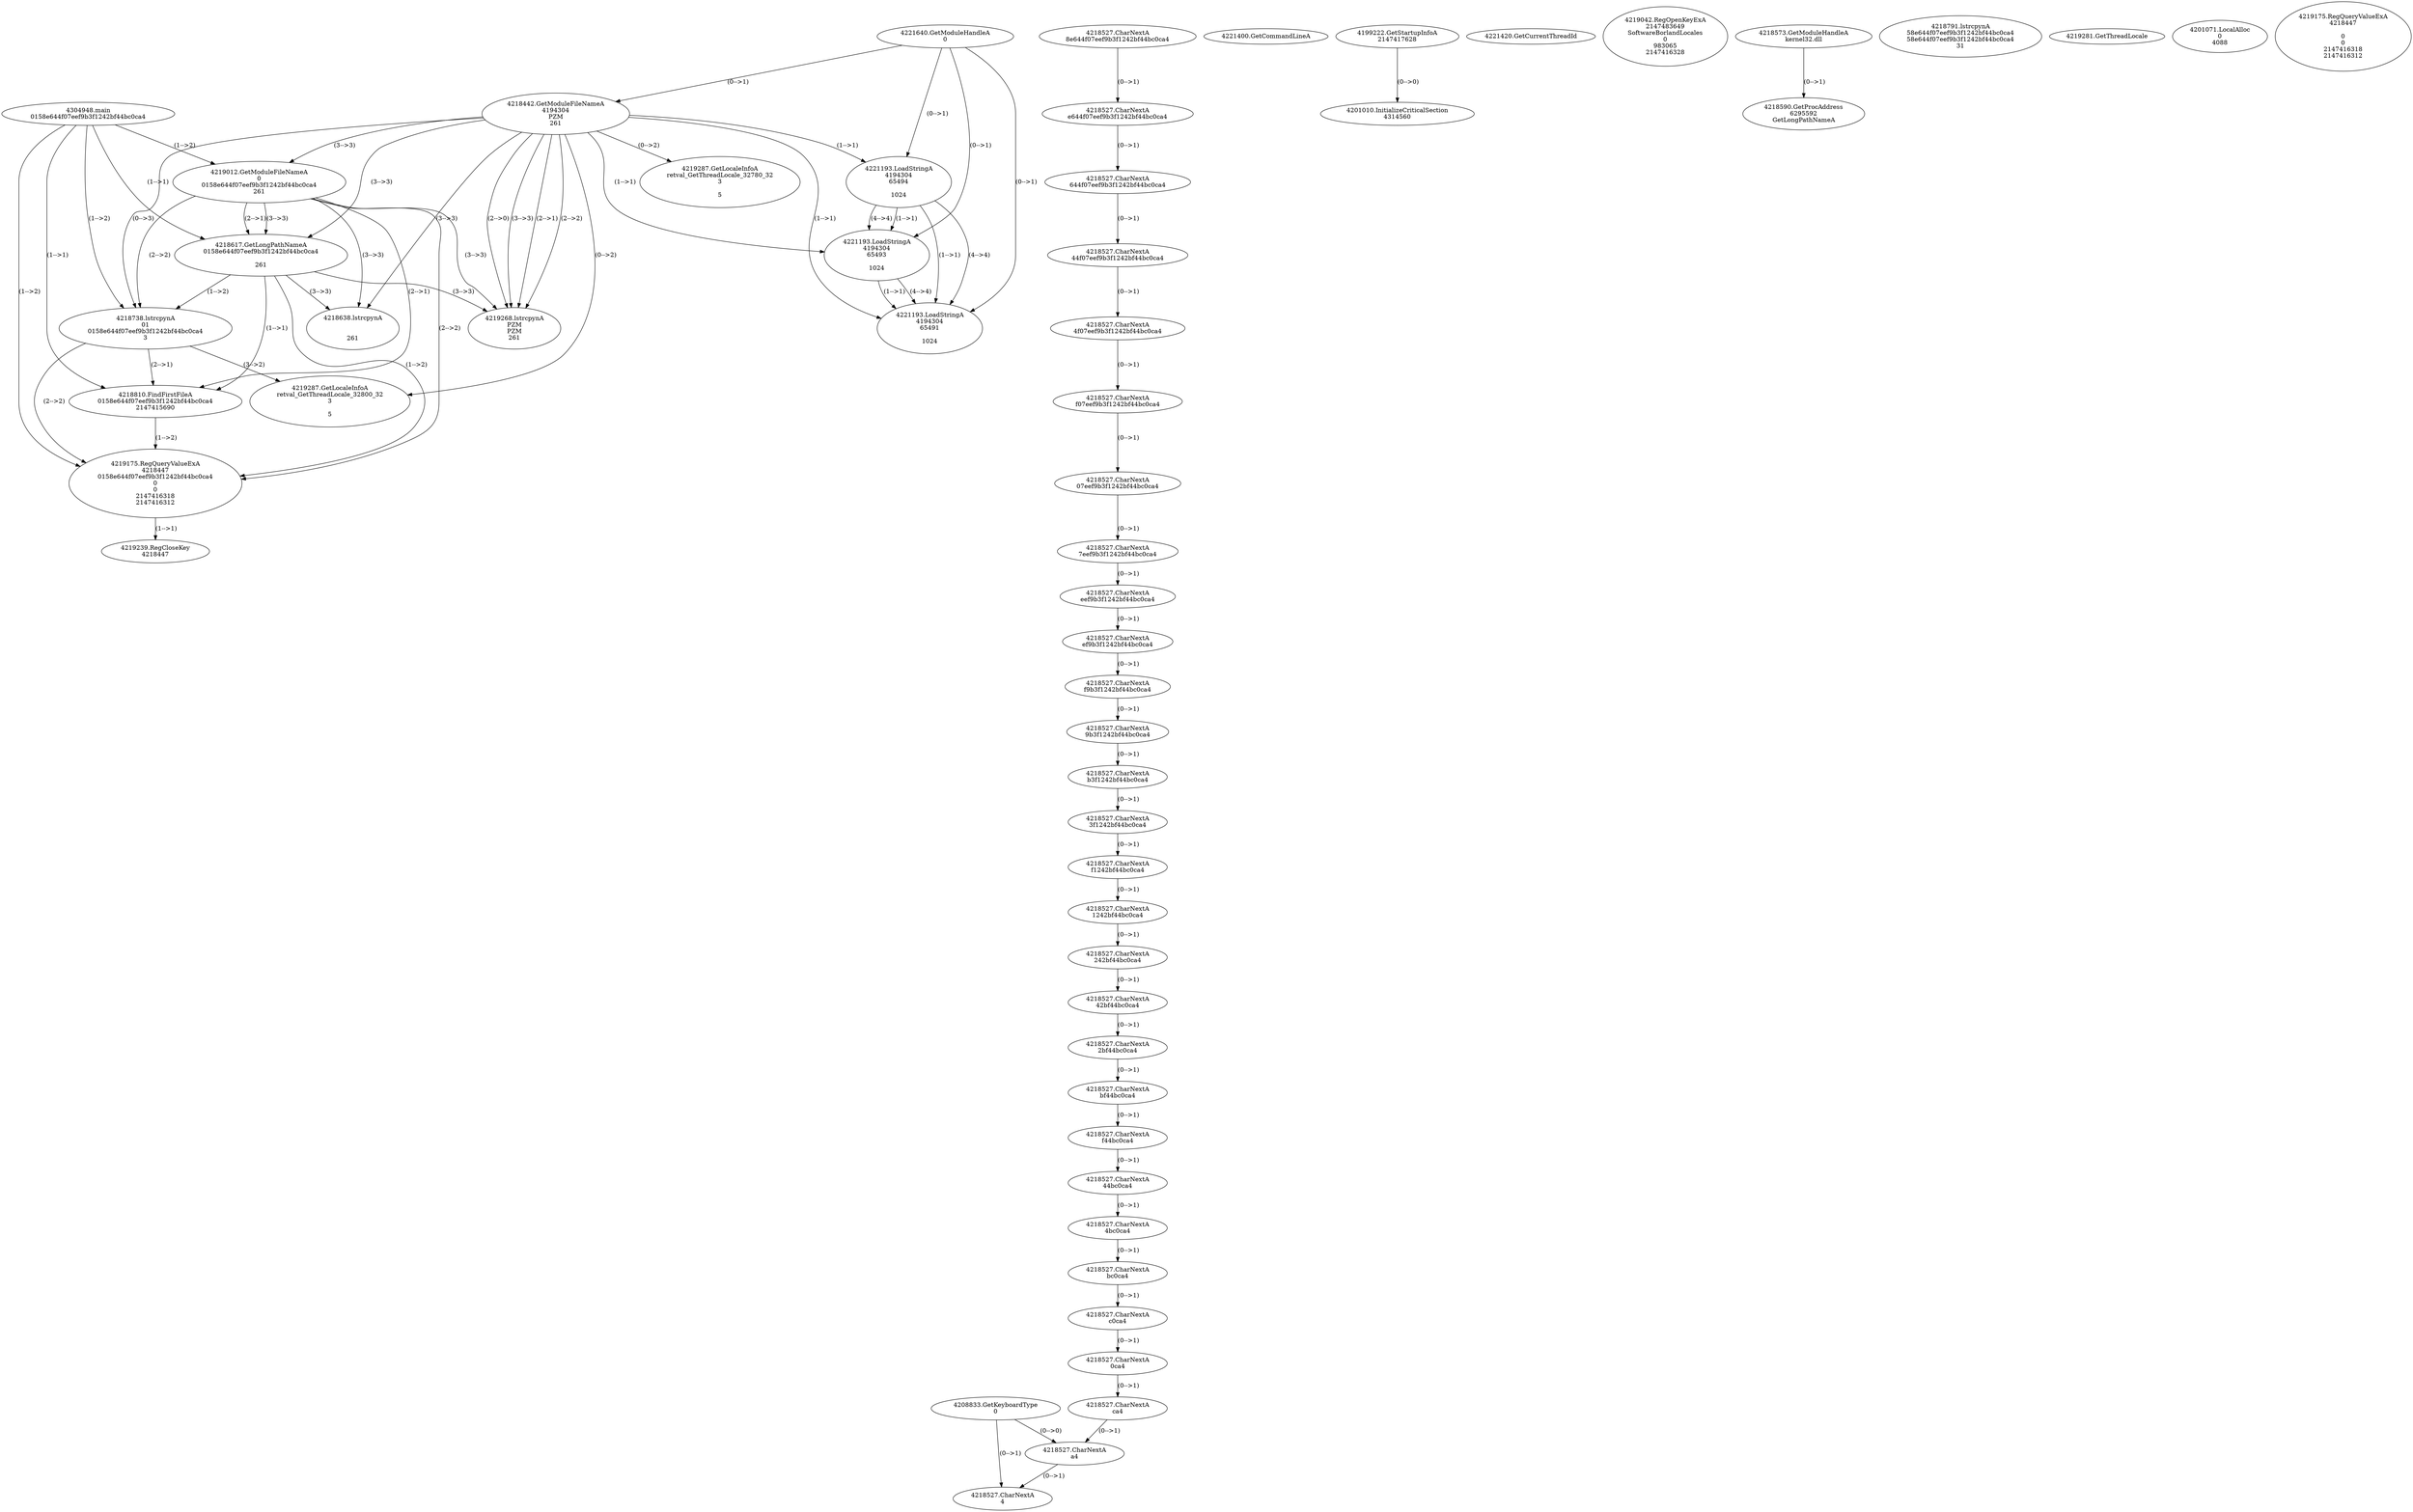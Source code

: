 // Global SCDG with merge call
digraph {
	0 [label="4304948.main
0158e644f07eef9b3f1242bf44bc0ca4"]
	1 [label="4221640.GetModuleHandleA
0"]
	2 [label="4208833.GetKeyboardType
0"]
	3 [label="4221400.GetCommandLineA
"]
	4 [label="4199222.GetStartupInfoA
2147417628"]
	5 [label="4221420.GetCurrentThreadId
"]
	6 [label="4218442.GetModuleFileNameA
4194304
PZM
261"]
	1 -> 6 [label="(0-->1)"]
	7 [label="4219012.GetModuleFileNameA
0
0158e644f07eef9b3f1242bf44bc0ca4
261"]
	0 -> 7 [label="(1-->2)"]
	6 -> 7 [label="(3-->3)"]
	8 [label="4219042.RegOpenKeyExA
2147483649
Software\Borland\Locales
0
983065
2147416328"]
	9 [label="4218573.GetModuleHandleA
kernel32.dll"]
	10 [label="4218590.GetProcAddress
6295592
GetLongPathNameA"]
	9 -> 10 [label="(0-->1)"]
	11 [label="4218617.GetLongPathNameA
0158e644f07eef9b3f1242bf44bc0ca4

261"]
	0 -> 11 [label="(1-->1)"]
	7 -> 11 [label="(2-->1)"]
	6 -> 11 [label="(3-->3)"]
	7 -> 11 [label="(3-->3)"]
	12 [label="4218738.lstrcpynA
01
0158e644f07eef9b3f1242bf44bc0ca4
3"]
	0 -> 12 [label="(1-->2)"]
	7 -> 12 [label="(2-->2)"]
	11 -> 12 [label="(1-->2)"]
	6 -> 12 [label="(0-->3)"]
	13 [label="4218527.CharNextA
8e644f07eef9b3f1242bf44bc0ca4"]
	14 [label="4218527.CharNextA
e644f07eef9b3f1242bf44bc0ca4"]
	13 -> 14 [label="(0-->1)"]
	15 [label="4218527.CharNextA
644f07eef9b3f1242bf44bc0ca4"]
	14 -> 15 [label="(0-->1)"]
	16 [label="4218527.CharNextA
44f07eef9b3f1242bf44bc0ca4"]
	15 -> 16 [label="(0-->1)"]
	17 [label="4218527.CharNextA
4f07eef9b3f1242bf44bc0ca4"]
	16 -> 17 [label="(0-->1)"]
	18 [label="4218527.CharNextA
f07eef9b3f1242bf44bc0ca4"]
	17 -> 18 [label="(0-->1)"]
	19 [label="4218527.CharNextA
07eef9b3f1242bf44bc0ca4"]
	18 -> 19 [label="(0-->1)"]
	20 [label="4218527.CharNextA
7eef9b3f1242bf44bc0ca4"]
	19 -> 20 [label="(0-->1)"]
	21 [label="4218527.CharNextA
eef9b3f1242bf44bc0ca4"]
	20 -> 21 [label="(0-->1)"]
	22 [label="4218527.CharNextA
ef9b3f1242bf44bc0ca4"]
	21 -> 22 [label="(0-->1)"]
	23 [label="4218527.CharNextA
f9b3f1242bf44bc0ca4"]
	22 -> 23 [label="(0-->1)"]
	24 [label="4218527.CharNextA
9b3f1242bf44bc0ca4"]
	23 -> 24 [label="(0-->1)"]
	25 [label="4218527.CharNextA
b3f1242bf44bc0ca4"]
	24 -> 25 [label="(0-->1)"]
	26 [label="4218527.CharNextA
3f1242bf44bc0ca4"]
	25 -> 26 [label="(0-->1)"]
	27 [label="4218527.CharNextA
f1242bf44bc0ca4"]
	26 -> 27 [label="(0-->1)"]
	28 [label="4218527.CharNextA
1242bf44bc0ca4"]
	27 -> 28 [label="(0-->1)"]
	29 [label="4218527.CharNextA
242bf44bc0ca4"]
	28 -> 29 [label="(0-->1)"]
	30 [label="4218527.CharNextA
42bf44bc0ca4"]
	29 -> 30 [label="(0-->1)"]
	31 [label="4218527.CharNextA
2bf44bc0ca4"]
	30 -> 31 [label="(0-->1)"]
	32 [label="4218527.CharNextA
bf44bc0ca4"]
	31 -> 32 [label="(0-->1)"]
	33 [label="4218527.CharNextA
f44bc0ca4"]
	32 -> 33 [label="(0-->1)"]
	34 [label="4218527.CharNextA
44bc0ca4"]
	33 -> 34 [label="(0-->1)"]
	35 [label="4218527.CharNextA
4bc0ca4"]
	34 -> 35 [label="(0-->1)"]
	36 [label="4218527.CharNextA
bc0ca4"]
	35 -> 36 [label="(0-->1)"]
	37 [label="4218527.CharNextA
c0ca4"]
	36 -> 37 [label="(0-->1)"]
	38 [label="4218527.CharNextA
0ca4"]
	37 -> 38 [label="(0-->1)"]
	39 [label="4218527.CharNextA
ca4"]
	38 -> 39 [label="(0-->1)"]
	40 [label="4218527.CharNextA
a4"]
	39 -> 40 [label="(0-->1)"]
	2 -> 40 [label="(0-->0)"]
	41 [label="4218527.CharNextA
4"]
	2 -> 41 [label="(0-->1)"]
	40 -> 41 [label="(0-->1)"]
	42 [label="4218791.lstrcpynA
58e644f07eef9b3f1242bf44bc0ca4
58e644f07eef9b3f1242bf44bc0ca4
31"]
	43 [label="4218810.FindFirstFileA
0158e644f07eef9b3f1242bf44bc0ca4
2147415690"]
	0 -> 43 [label="(1-->1)"]
	7 -> 43 [label="(2-->1)"]
	11 -> 43 [label="(1-->1)"]
	12 -> 43 [label="(2-->1)"]
	44 [label="4219175.RegQueryValueExA
4218447
0158e644f07eef9b3f1242bf44bc0ca4
0
0
2147416318
2147416312"]
	0 -> 44 [label="(1-->2)"]
	7 -> 44 [label="(2-->2)"]
	11 -> 44 [label="(1-->2)"]
	12 -> 44 [label="(2-->2)"]
	43 -> 44 [label="(1-->2)"]
	45 [label="4219239.RegCloseKey
4218447"]
	44 -> 45 [label="(1-->1)"]
	46 [label="4219268.lstrcpynA
PZM
PZM
261"]
	6 -> 46 [label="(2-->1)"]
	6 -> 46 [label="(2-->2)"]
	6 -> 46 [label="(3-->3)"]
	7 -> 46 [label="(3-->3)"]
	11 -> 46 [label="(3-->3)"]
	6 -> 46 [label="(2-->0)"]
	47 [label="4219281.GetThreadLocale
"]
	48 [label="4219287.GetLocaleInfoA
retval_GetThreadLocale_32800_32
3

5"]
	6 -> 48 [label="(0-->2)"]
	12 -> 48 [label="(3-->2)"]
	49 [label="4221193.LoadStringA
4194304
65494

1024"]
	1 -> 49 [label="(0-->1)"]
	6 -> 49 [label="(1-->1)"]
	50 [label="4221193.LoadStringA
4194304
65493

1024"]
	1 -> 50 [label="(0-->1)"]
	6 -> 50 [label="(1-->1)"]
	49 -> 50 [label="(1-->1)"]
	49 -> 50 [label="(4-->4)"]
	51 [label="4221193.LoadStringA
4194304
65491

1024"]
	1 -> 51 [label="(0-->1)"]
	6 -> 51 [label="(1-->1)"]
	49 -> 51 [label="(1-->1)"]
	50 -> 51 [label="(1-->1)"]
	49 -> 51 [label="(4-->4)"]
	50 -> 51 [label="(4-->4)"]
	52 [label="4201010.InitializeCriticalSection
4314560"]
	4 -> 52 [label="(0-->0)"]
	53 [label="4201071.LocalAlloc
0
4088"]
	54 [label="4218638.lstrcpynA


261"]
	6 -> 54 [label="(3-->3)"]
	7 -> 54 [label="(3-->3)"]
	11 -> 54 [label="(3-->3)"]
	55 [label="4219175.RegQueryValueExA
4218447

0
0
2147416318
2147416312"]
	56 [label="4219287.GetLocaleInfoA
retval_GetThreadLocale_32780_32
3

5"]
	6 -> 56 [label="(0-->2)"]
}
